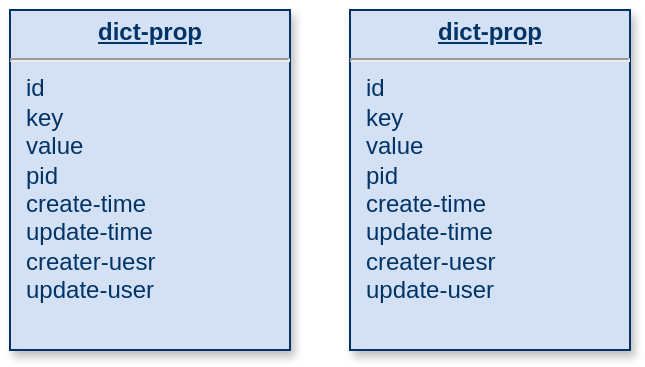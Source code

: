 <mxfile version="20.5.1" type="github">
  <diagram name="Page-1" id="efa7a0a1-bf9b-a30e-e6df-94a7791c09e9">
    <mxGraphModel dx="1422" dy="754" grid="1" gridSize="10" guides="1" tooltips="1" connect="1" arrows="1" fold="1" page="1" pageScale="1" pageWidth="826" pageHeight="1169" background="none" math="0" shadow="0">
      <root>
        <mxCell id="0" />
        <mxCell id="1" parent="0" />
        <mxCell id="Coc5zczk-4DciDy_3ck6-118" value="&lt;p style=&quot;margin: 0px; margin-top: 4px; text-align: center; text-decoration: underline;&quot;&gt;&lt;b&gt;dict-prop&lt;/b&gt;&lt;/p&gt;&lt;hr&gt;&lt;p style=&quot;margin: 0px; margin-left: 8px;&quot;&gt;id&lt;/p&gt;&lt;p style=&quot;margin: 0px; margin-left: 8px;&quot;&gt;key&lt;/p&gt;&lt;p style=&quot;margin: 0px; margin-left: 8px;&quot;&gt;value&lt;/p&gt;&lt;p style=&quot;margin: 0px; margin-left: 8px;&quot;&gt;pid&lt;/p&gt;&lt;p style=&quot;margin: 0px; margin-left: 8px;&quot;&gt;create-time&lt;/p&gt;&lt;p style=&quot;margin: 0px; margin-left: 8px;&quot;&gt;update-time&lt;/p&gt;&lt;p style=&quot;margin: 0px; margin-left: 8px;&quot;&gt;creater-uesr&lt;/p&gt;&lt;p style=&quot;margin: 0px; margin-left: 8px;&quot;&gt;update-user&lt;/p&gt;" style="verticalAlign=top;align=left;overflow=fill;fontSize=12;fontFamily=Helvetica;html=1;strokeColor=#003366;shadow=1;fillColor=#D4E1F5;fontColor=#003366" vertex="1" parent="1">
          <mxGeometry x="340" y="310" width="140" height="170" as="geometry" />
        </mxCell>
        <mxCell id="Coc5zczk-4DciDy_3ck6-119" value="&lt;p style=&quot;margin: 0px; margin-top: 4px; text-align: center; text-decoration: underline;&quot;&gt;&lt;b&gt;dict-prop&lt;/b&gt;&lt;/p&gt;&lt;hr&gt;&lt;p style=&quot;margin: 0px; margin-left: 8px;&quot;&gt;id&lt;/p&gt;&lt;p style=&quot;margin: 0px; margin-left: 8px;&quot;&gt;key&lt;/p&gt;&lt;p style=&quot;margin: 0px; margin-left: 8px;&quot;&gt;value&lt;/p&gt;&lt;p style=&quot;margin: 0px; margin-left: 8px;&quot;&gt;pid&lt;/p&gt;&lt;p style=&quot;margin: 0px; margin-left: 8px;&quot;&gt;create-time&lt;/p&gt;&lt;p style=&quot;margin: 0px; margin-left: 8px;&quot;&gt;update-time&lt;/p&gt;&lt;p style=&quot;margin: 0px; margin-left: 8px;&quot;&gt;creater-uesr&lt;/p&gt;&lt;p style=&quot;margin: 0px; margin-left: 8px;&quot;&gt;update-user&lt;/p&gt;" style="verticalAlign=top;align=left;overflow=fill;fontSize=12;fontFamily=Helvetica;html=1;strokeColor=#003366;shadow=1;fillColor=#D4E1F5;fontColor=#003366" vertex="1" parent="1">
          <mxGeometry x="170" y="310" width="140" height="170" as="geometry" />
        </mxCell>
      </root>
    </mxGraphModel>
  </diagram>
</mxfile>
